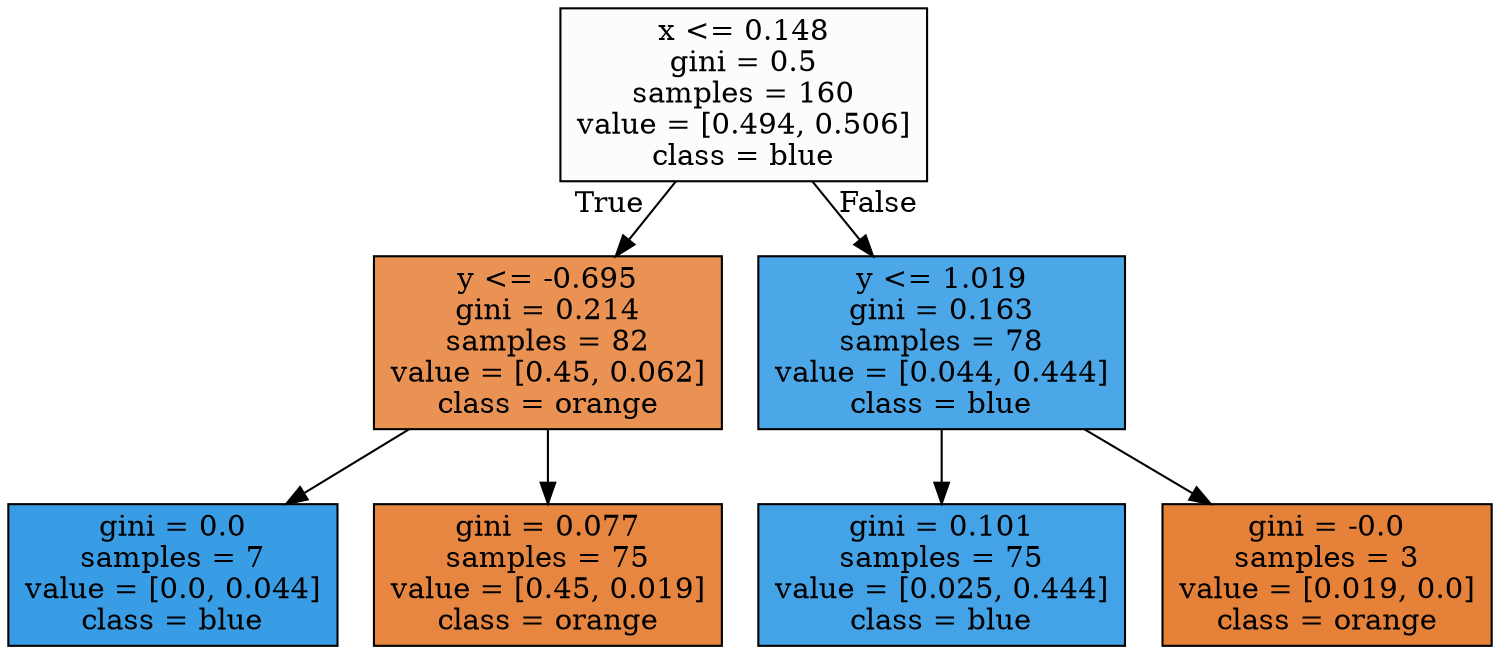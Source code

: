 digraph Tree {
node [shape=box, style="filled", color="black"] ;
0 [label="x <= 0.148\ngini = 0.5\nsamples = 160\nvalue = [0.494, 0.506]\nclass = blue", fillcolor="#399de506"] ;
1 [label="y <= -0.695\ngini = 0.214\nsamples = 82\nvalue = [0.45, 0.062]\nclass = orange", fillcolor="#e58139dc"] ;
0 -> 1 [labeldistance=2.5, labelangle=45, headlabel="True"] ;
2 [label="gini = 0.0\nsamples = 7\nvalue = [0.0, 0.044]\nclass = blue", fillcolor="#399de5ff"] ;
1 -> 2 ;
3 [label="gini = 0.077\nsamples = 75\nvalue = [0.45, 0.019]\nclass = orange", fillcolor="#e58139f4"] ;
1 -> 3 ;
4 [label="y <= 1.019\ngini = 0.163\nsamples = 78\nvalue = [0.044, 0.444]\nclass = blue", fillcolor="#399de5e6"] ;
0 -> 4 [labeldistance=2.5, labelangle=-45, headlabel="False"] ;
5 [label="gini = 0.101\nsamples = 75\nvalue = [0.025, 0.444]\nclass = blue", fillcolor="#399de5f1"] ;
4 -> 5 ;
6 [label="gini = -0.0\nsamples = 3\nvalue = [0.019, 0.0]\nclass = orange", fillcolor="#e58139ff"] ;
4 -> 6 ;
}